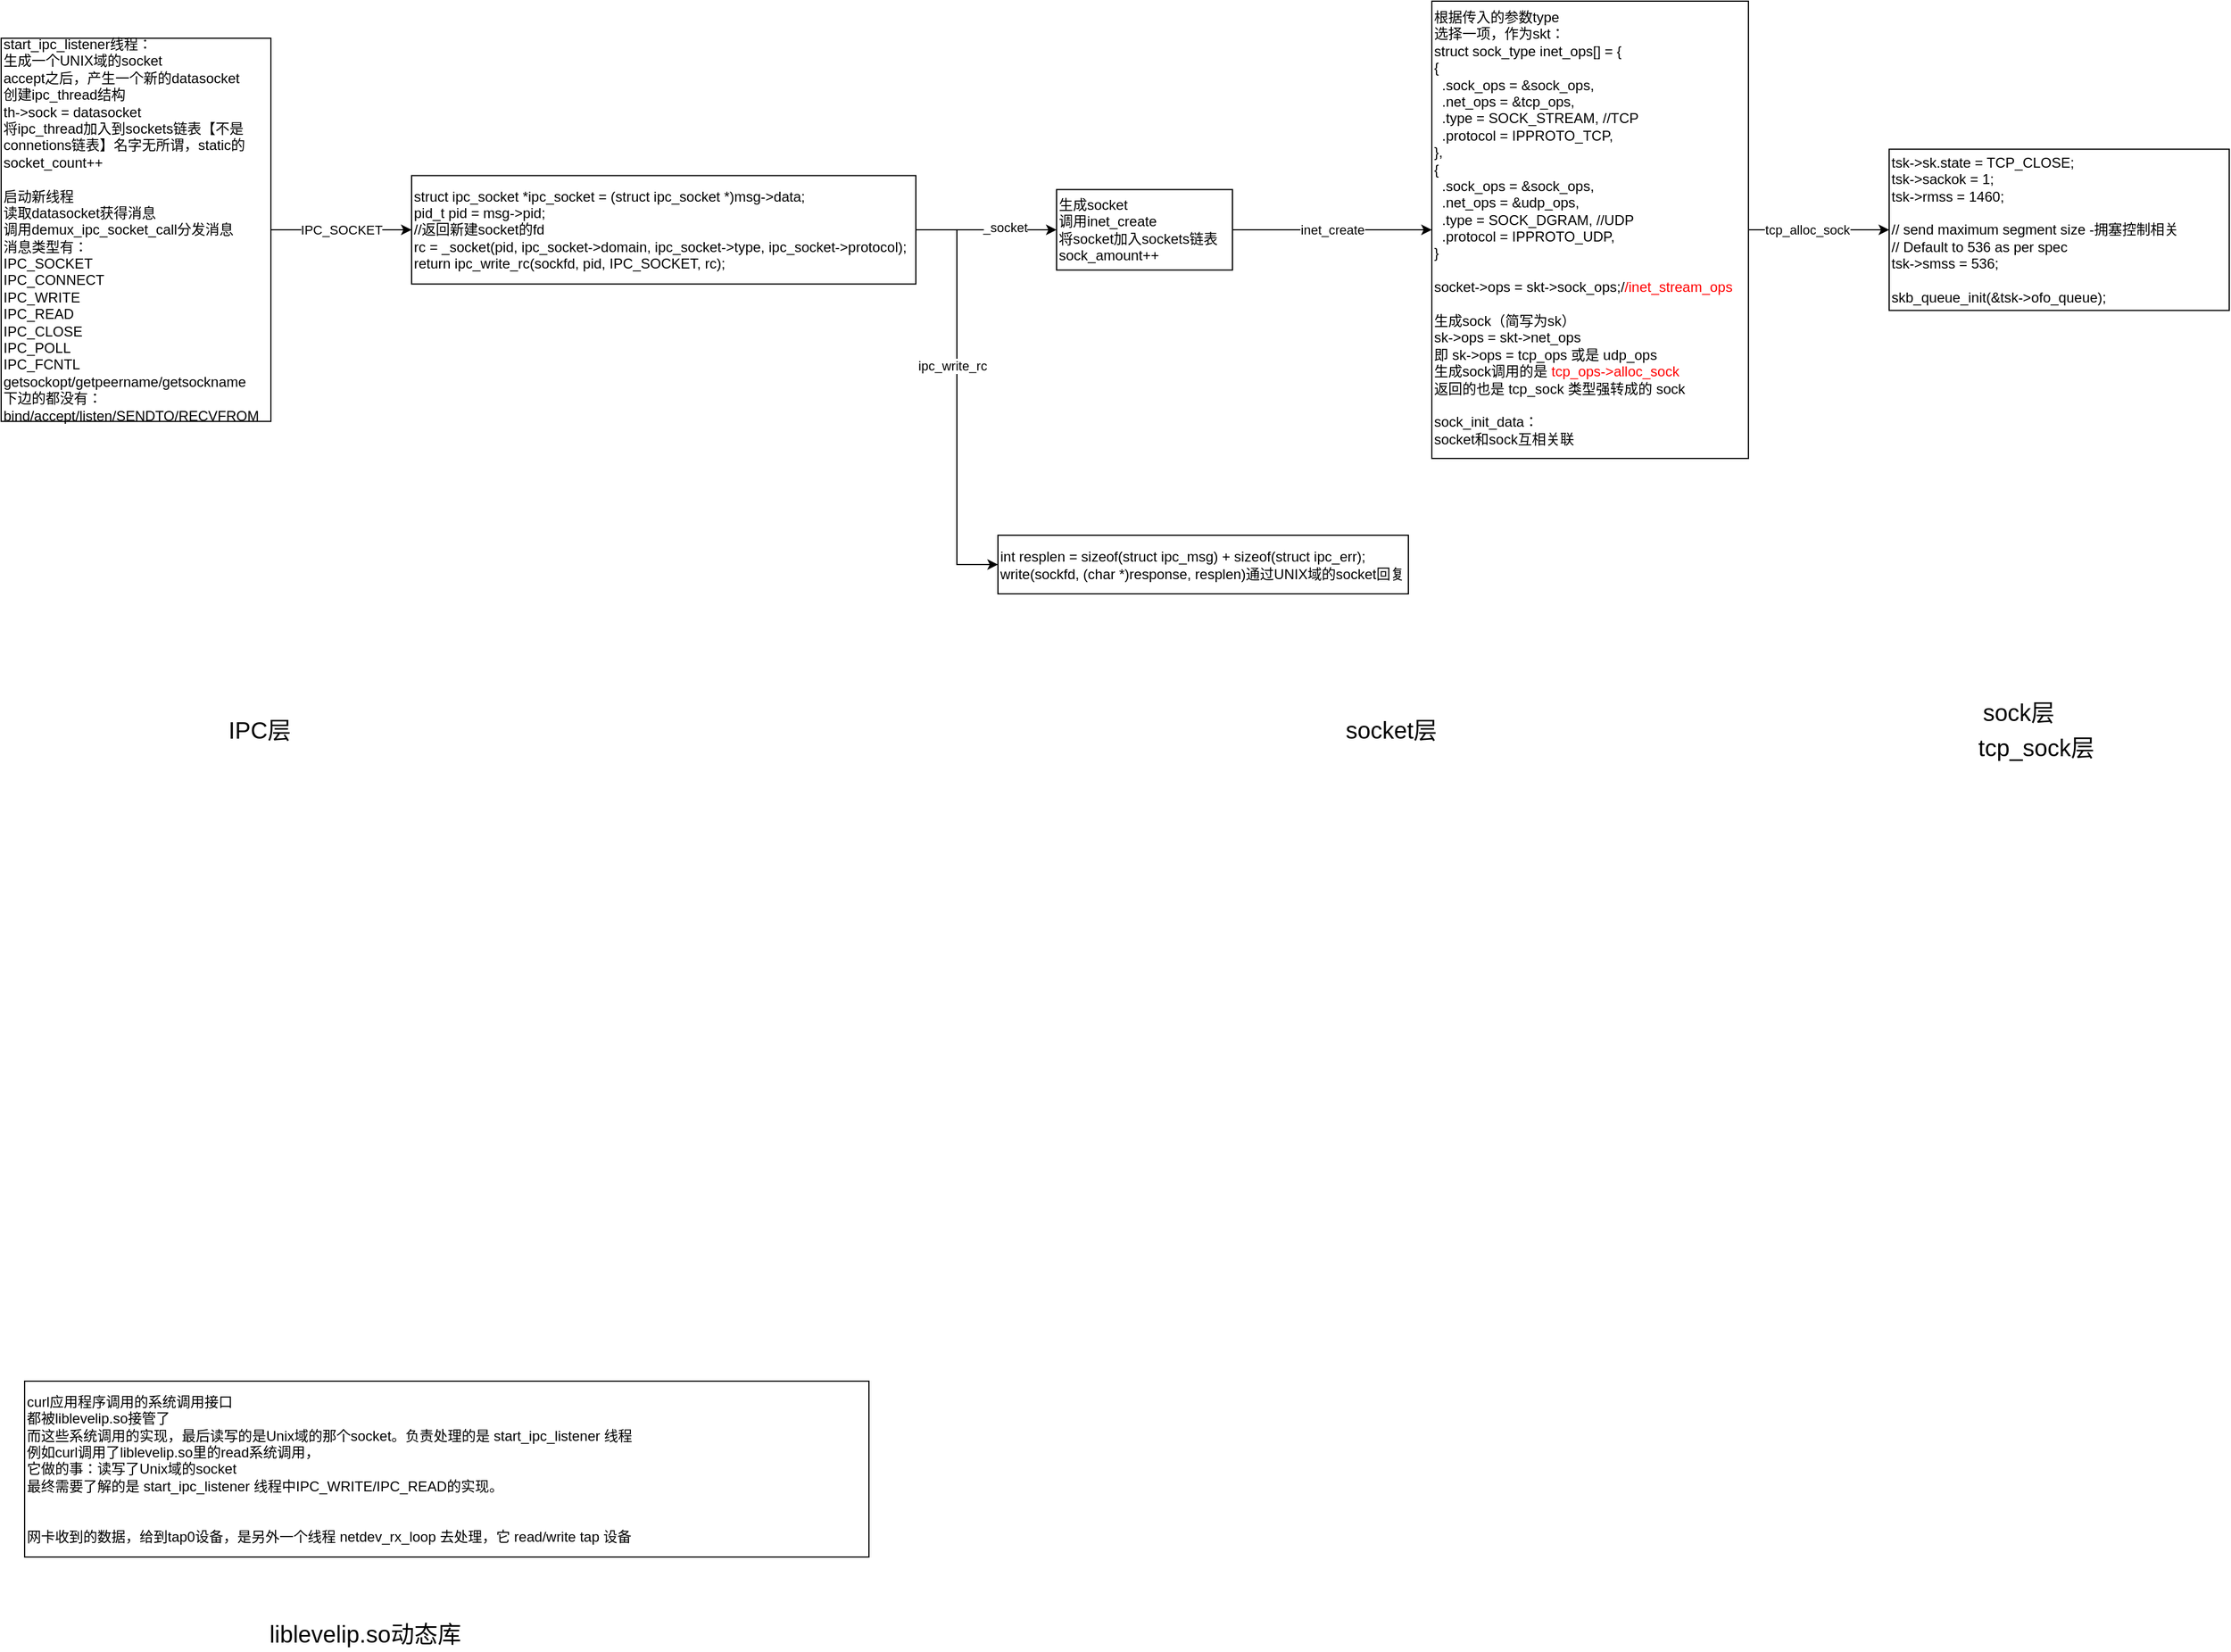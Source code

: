 <mxfile version="14.2.3" type="github">
  <diagram id="JkMtZPwAcen48O5Z7KO6" name="第 1 页">
    <mxGraphModel dx="1185" dy="635" grid="1" gridSize="10" guides="1" tooltips="1" connect="1" arrows="1" fold="1" page="1" pageScale="1" pageWidth="827" pageHeight="1169" math="0" shadow="0">
      <root>
        <mxCell id="0" />
        <mxCell id="1" parent="0" />
        <mxCell id="h-AYutWAJ_S-bmYvBNu8-1" style="edgeStyle=orthogonalEdgeStyle;rounded=0;orthogonalLoop=1;jettySize=auto;html=1;exitX=1;exitY=0.5;exitDx=0;exitDy=0;" parent="1" source="h-AYutWAJ_S-bmYvBNu8-3" target="h-AYutWAJ_S-bmYvBNu8-6" edge="1">
          <mxGeometry relative="1" as="geometry">
            <Array as="points">
              <mxPoint x="1040" y="228.25" />
              <mxPoint x="1040" y="228.25" />
            </Array>
          </mxGeometry>
        </mxCell>
        <mxCell id="h-AYutWAJ_S-bmYvBNu8-2" value="inet_create" style="edgeLabel;html=1;align=center;verticalAlign=middle;resizable=0;points=[];" parent="h-AYutWAJ_S-bmYvBNu8-1" vertex="1" connectable="0">
          <mxGeometry x="-0.149" y="-1" relative="1" as="geometry">
            <mxPoint x="58" y="-1" as="offset" />
          </mxGeometry>
        </mxCell>
        <mxCell id="h-AYutWAJ_S-bmYvBNu8-3" value="生成socket&lt;br&gt;调用inet_create&lt;br&gt;将socket加入sockets链表&lt;br&gt;sock_amount++" style="rounded=0;whiteSpace=wrap;html=1;shadow=0;align=left;" parent="1" vertex="1">
          <mxGeometry x="930" y="193.69" width="150" height="68.62" as="geometry" />
        </mxCell>
        <mxCell id="h-AYutWAJ_S-bmYvBNu8-4" style="edgeStyle=orthogonalEdgeStyle;rounded=0;orthogonalLoop=1;jettySize=auto;html=1;entryX=0;entryY=0.5;entryDx=0;entryDy=0;" parent="1" source="h-AYutWAJ_S-bmYvBNu8-6" target="h-AYutWAJ_S-bmYvBNu8-16" edge="1">
          <mxGeometry relative="1" as="geometry" />
        </mxCell>
        <mxCell id="h-AYutWAJ_S-bmYvBNu8-5" value="tcp_alloc_sock" style="edgeLabel;html=1;align=center;verticalAlign=middle;resizable=0;points=[];" parent="h-AYutWAJ_S-bmYvBNu8-4" vertex="1" connectable="0">
          <mxGeometry x="-0.167" relative="1" as="geometry">
            <mxPoint as="offset" />
          </mxGeometry>
        </mxCell>
        <mxCell id="h-AYutWAJ_S-bmYvBNu8-6" value="根据传入的参数type&lt;br&gt;选择一项，作为skt：&lt;br&gt;&lt;div&gt;struct sock_type inet_ops[] = {&lt;/div&gt;&lt;div&gt;&lt;span&gt;   &lt;/span&gt;{&amp;nbsp;&lt;/div&gt;&lt;div&gt;&lt;span&gt;   &lt;/span&gt;&amp;nbsp; .sock_ops = &amp;amp;sock_ops,&lt;/div&gt;&lt;div&gt;&lt;span&gt;   &lt;/span&gt;&amp;nbsp; .net_ops = &amp;amp;tcp_ops,&lt;/div&gt;&lt;div&gt;&lt;span&gt;   &lt;/span&gt;&amp;nbsp; .type = SOCK_STREAM,&lt;span&gt;  &lt;/span&gt;//TCP&lt;/div&gt;&lt;div&gt;&lt;span&gt;   &lt;/span&gt;&amp;nbsp; .protocol = IPPROTO_TCP,&lt;/div&gt;&lt;div&gt;&lt;span&gt;   &lt;/span&gt;},&lt;/div&gt;&lt;div&gt;&lt;span&gt;   &lt;/span&gt;{&lt;/div&gt;&lt;div&gt;&lt;span&gt;   &lt;/span&gt;&amp;nbsp; .sock_ops = &amp;amp;sock_ops,&lt;/div&gt;&lt;div&gt;&lt;span&gt;   &lt;/span&gt;&amp;nbsp; .net_ops = &amp;amp;udp_ops,&lt;/div&gt;&lt;div&gt;&lt;span&gt;   &lt;/span&gt;&amp;nbsp; .type = SOCK_DGRAM,&lt;span&gt;  &lt;/span&gt;//UDP&lt;/div&gt;&lt;div&gt;&lt;span&gt;   &lt;/span&gt;&amp;nbsp; .protocol = IPPROTO_UDP,&lt;/div&gt;&lt;div&gt;&lt;span&gt;   &lt;/span&gt;}&lt;/div&gt;&lt;div&gt;&lt;br&gt;&lt;/div&gt;&lt;div&gt;socket-&amp;gt;ops = skt-&amp;gt;sock_ops;/&lt;font color=&quot;#ff0000&quot;&gt;/inet_stream_ops&lt;/font&gt;&lt;br&gt;&lt;/div&gt;&lt;div&gt;&lt;br&gt;&lt;/div&gt;&lt;div&gt;生成sock（简写为sk）&lt;/div&gt;&lt;div&gt;&lt;div&gt;sk-&amp;gt;ops = skt-&amp;gt;net_ops&lt;/div&gt;&lt;div&gt;即 sk-&amp;gt;ops = tcp_ops 或是 udp_ops&lt;/div&gt;&lt;/div&gt;&lt;div&gt;生成sock调用的是&lt;font color=&quot;#ff0000&quot;&gt;&amp;nbsp;&lt;span&gt;tcp_ops-&amp;gt;alloc_sock&lt;/span&gt;&lt;/font&gt;&lt;/div&gt;&lt;div&gt;返回的也是 tcp_sock 类型强转成的 sock&lt;/div&gt;&lt;div&gt;&lt;br&gt;&lt;/div&gt;&lt;div&gt;sock_init_data：&lt;br&gt;&lt;/div&gt;&lt;div&gt;socket和sock互相关联&lt;/div&gt;&lt;div&gt;&lt;br&gt;&lt;/div&gt;" style="rounded=0;whiteSpace=wrap;html=1;shadow=0;align=left;verticalAlign=top;" parent="1" vertex="1">
          <mxGeometry x="1250" y="33" width="270" height="390" as="geometry" />
        </mxCell>
        <mxCell id="h-AYutWAJ_S-bmYvBNu8-7" style="edgeStyle=orthogonalEdgeStyle;rounded=0;orthogonalLoop=1;jettySize=auto;html=1;entryX=0;entryY=0.5;entryDx=0;entryDy=0;" parent="1" source="h-AYutWAJ_S-bmYvBNu8-9" target="h-AYutWAJ_S-bmYvBNu8-14" edge="1">
          <mxGeometry relative="1" as="geometry" />
        </mxCell>
        <mxCell id="h-AYutWAJ_S-bmYvBNu8-8" value="IPC_SOCKET" style="edgeLabel;html=1;align=center;verticalAlign=middle;resizable=0;points=[];" parent="h-AYutWAJ_S-bmYvBNu8-7" vertex="1" connectable="0">
          <mxGeometry x="0.251" y="-4" relative="1" as="geometry">
            <mxPoint x="-15" y="-4" as="offset" />
          </mxGeometry>
        </mxCell>
        <mxCell id="h-AYutWAJ_S-bmYvBNu8-9" value="start_ipc_listener线程：&lt;br&gt;生成一个UNIX域的socket&lt;br&gt;accept之后，产生一个新的datasocket&lt;br&gt;创建ipc_thread结构&lt;br&gt;th-&amp;gt;sock = datasocket&lt;br&gt;将ipc_thread加入到sockets链表【不是connetions链表】名字无所谓，static的&lt;br&gt;socket_count++&lt;br&gt;&lt;br&gt;启动新线程&lt;br&gt;读取datasocket获得消息&lt;br&gt;调用demux_ipc_socket_call分发消息&lt;br&gt;消息类型有：&lt;br&gt;&lt;div&gt;IPC_SOCKET&lt;/div&gt;&lt;div&gt;IPC_CONNECT&lt;/div&gt;&lt;div&gt;IPC_WRITE&lt;/div&gt;&lt;div&gt;IPC_READ&lt;/div&gt;&lt;div&gt;IPC_CLOSE&lt;/div&gt;&lt;div&gt;IPC_POLL&lt;/div&gt;&lt;div&gt;IPC_FCNTL&lt;/div&gt;&lt;div&gt;getsockopt/getpeername/getsockname&lt;/div&gt;&lt;div&gt;下边的都没有：&lt;/div&gt;&lt;div&gt;bind/accept/listen/&lt;span&gt;SENDTO/&lt;/span&gt;&lt;span&gt;RECVFROM&lt;/span&gt;&lt;/div&gt;" style="rounded=0;whiteSpace=wrap;html=1;align=left;" parent="1" vertex="1">
          <mxGeometry x="30" y="64.63" width="230" height="326.75" as="geometry" />
        </mxCell>
        <mxCell id="h-AYutWAJ_S-bmYvBNu8-10" style="edgeStyle=orthogonalEdgeStyle;rounded=0;orthogonalLoop=1;jettySize=auto;html=1;" parent="1" source="h-AYutWAJ_S-bmYvBNu8-14" target="h-AYutWAJ_S-bmYvBNu8-3" edge="1">
          <mxGeometry relative="1" as="geometry" />
        </mxCell>
        <mxCell id="h-AYutWAJ_S-bmYvBNu8-11" value="_socket" style="edgeLabel;html=1;align=center;verticalAlign=middle;resizable=0;points=[];" parent="h-AYutWAJ_S-bmYvBNu8-10" vertex="1" connectable="0">
          <mxGeometry x="0.255" y="2" relative="1" as="geometry">
            <mxPoint as="offset" />
          </mxGeometry>
        </mxCell>
        <mxCell id="h-AYutWAJ_S-bmYvBNu8-12" style="edgeStyle=orthogonalEdgeStyle;rounded=0;orthogonalLoop=1;jettySize=auto;html=1;entryX=0;entryY=0.5;entryDx=0;entryDy=0;" parent="1" source="h-AYutWAJ_S-bmYvBNu8-14" target="h-AYutWAJ_S-bmYvBNu8-15" edge="1">
          <mxGeometry relative="1" as="geometry" />
        </mxCell>
        <mxCell id="h-AYutWAJ_S-bmYvBNu8-13" value="ipc_write_rc" style="edgeLabel;html=1;align=center;verticalAlign=middle;resizable=0;points=[];" parent="h-AYutWAJ_S-bmYvBNu8-12" vertex="1" connectable="0">
          <mxGeometry x="-0.151" y="-4" relative="1" as="geometry">
            <mxPoint as="offset" />
          </mxGeometry>
        </mxCell>
        <mxCell id="h-AYutWAJ_S-bmYvBNu8-14" value="&lt;span&gt;struct ipc_socket *ipc_socket = (struct ipc_socket *)msg-&amp;gt;data;&lt;/span&gt;&lt;br&gt;&lt;div&gt;&lt;span&gt; &lt;/span&gt;pid_t pid = msg-&amp;gt;pid;&lt;/div&gt;&lt;div&gt;&lt;span&gt; &lt;/span&gt;//返回新建socket的fd&lt;/div&gt;&lt;div&gt;&lt;span&gt; &lt;/span&gt;rc = _socket(pid, ipc_socket-&amp;gt;domain, ipc_socket-&amp;gt;type, ipc_socket-&amp;gt;protocol);&lt;/div&gt;&lt;div&gt;&lt;span&gt; &lt;/span&gt;return ipc_write_rc(sockfd, pid, IPC_SOCKET, rc);&lt;/div&gt;" style="rounded=0;whiteSpace=wrap;html=1;align=left;" parent="1" vertex="1">
          <mxGeometry x="380" y="181.75" width="430" height="92.5" as="geometry" />
        </mxCell>
        <mxCell id="h-AYutWAJ_S-bmYvBNu8-15" value="int resplen = sizeof(struct ipc_msg) + sizeof(struct ipc_err);&lt;br&gt;write(sockfd, (char *)response, resplen)通过UNIX域的socket回复" style="rounded=0;whiteSpace=wrap;html=1;align=left;" parent="1" vertex="1">
          <mxGeometry x="880" y="488.5" width="350" height="50" as="geometry" />
        </mxCell>
        <mxCell id="h-AYutWAJ_S-bmYvBNu8-16" value="&lt;div&gt;tsk-&amp;gt;sk.state = TCP_CLOSE;&lt;/div&gt;&lt;div&gt;tsk-&amp;gt;sackok = 1;&lt;/div&gt;&lt;div&gt;&lt;span&gt;tsk-&amp;gt;rmss = 1460;&lt;/span&gt;&lt;/div&gt;&lt;div&gt;&lt;br&gt;&lt;/div&gt;&lt;div&gt;&lt;span&gt; &lt;/span&gt;// send maximum segment size -拥塞控制相关&lt;/div&gt;&lt;div&gt;// Default to 536 as per spec&lt;/div&gt;&lt;div&gt;tsk-&amp;gt;smss = 536;&lt;/div&gt;&lt;div&gt;&lt;br&gt;&lt;/div&gt;&lt;div&gt;skb_queue_init(&amp;amp;tsk-&amp;gt;ofo_queue);&lt;/div&gt;" style="rounded=0;whiteSpace=wrap;html=1;align=left;" parent="1" vertex="1">
          <mxGeometry x="1640" y="159.25" width="290" height="137.5" as="geometry" />
        </mxCell>
        <mxCell id="h-AYutWAJ_S-bmYvBNu8-17" value="IPC层" style="text;html=1;align=center;verticalAlign=middle;resizable=0;points=[];autosize=1;fontSize=20;" parent="1" vertex="1">
          <mxGeometry x="215" y="638.5" width="70" height="30" as="geometry" />
        </mxCell>
        <mxCell id="h-AYutWAJ_S-bmYvBNu8-18" value="socket层" style="text;html=1;align=center;verticalAlign=middle;resizable=0;points=[];autosize=1;fontSize=20;" parent="1" vertex="1">
          <mxGeometry x="1170" y="638.5" width="90" height="30" as="geometry" />
        </mxCell>
        <mxCell id="h-AYutWAJ_S-bmYvBNu8-19" value="sock层" style="text;html=1;align=center;verticalAlign=middle;resizable=0;points=[];autosize=1;fontSize=20;" parent="1" vertex="1">
          <mxGeometry x="1710" y="623.5" width="80" height="30" as="geometry" />
        </mxCell>
        <mxCell id="h-AYutWAJ_S-bmYvBNu8-20" value="tcp_sock层" style="text;html=1;align=center;verticalAlign=middle;resizable=0;points=[];autosize=1;fontSize=20;" parent="1" vertex="1">
          <mxGeometry x="1710" y="653.5" width="110" height="30" as="geometry" />
        </mxCell>
        <mxCell id="h-AYutWAJ_S-bmYvBNu8-21" value="liblevelip.so动态库" style="text;html=1;align=center;verticalAlign=middle;resizable=0;points=[];autosize=1;fontSize=20;" parent="1" vertex="1">
          <mxGeometry x="250" y="1410" width="180" height="30" as="geometry" />
        </mxCell>
        <mxCell id="h-AYutWAJ_S-bmYvBNu8-22" value="curl应用程序调用的系统调用接口&lt;br&gt;都被liblevelip.so接管了&lt;br&gt;而这些系统调用的实现，最后读写的是Unix域的那个socket。负责处理的是 start_ipc_listener 线程&lt;br&gt;例如curl调用了liblevelip.so里的read系统调用，&lt;br&gt;它做的事：读写了Unix域的socket&lt;br&gt;最终需要了解的是 start_ipc_listener 线程中IPC_WRITE/IPC_READ的实现。&lt;br&gt;&lt;br&gt;&lt;br&gt;网卡收到的数据，给到tap0设备，是另外一个线程 netdev_rx_loop 去处理，它 read/write tap 设备" style="rounded=0;whiteSpace=wrap;html=1;align=left;" parent="1" vertex="1">
          <mxGeometry x="50" y="1210" width="720" height="150" as="geometry" />
        </mxCell>
      </root>
    </mxGraphModel>
  </diagram>
</mxfile>
